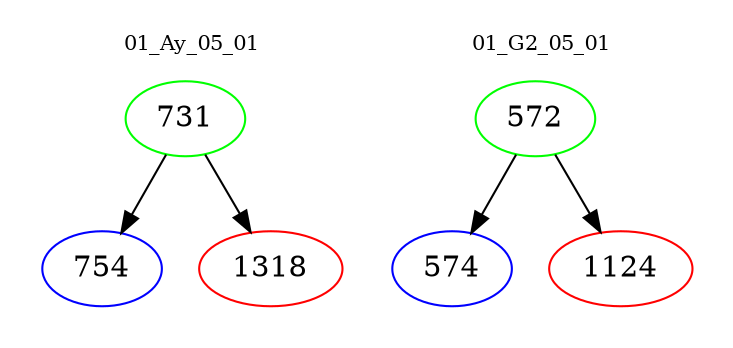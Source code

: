 digraph{
subgraph cluster_0 {
color = white
label = "01_Ay_05_01";
fontsize=10;
T0_731 [label="731", color="green"]
T0_731 -> T0_754 [color="black"]
T0_754 [label="754", color="blue"]
T0_731 -> T0_1318 [color="black"]
T0_1318 [label="1318", color="red"]
}
subgraph cluster_1 {
color = white
label = "01_G2_05_01";
fontsize=10;
T1_572 [label="572", color="green"]
T1_572 -> T1_574 [color="black"]
T1_574 [label="574", color="blue"]
T1_572 -> T1_1124 [color="black"]
T1_1124 [label="1124", color="red"]
}
}
